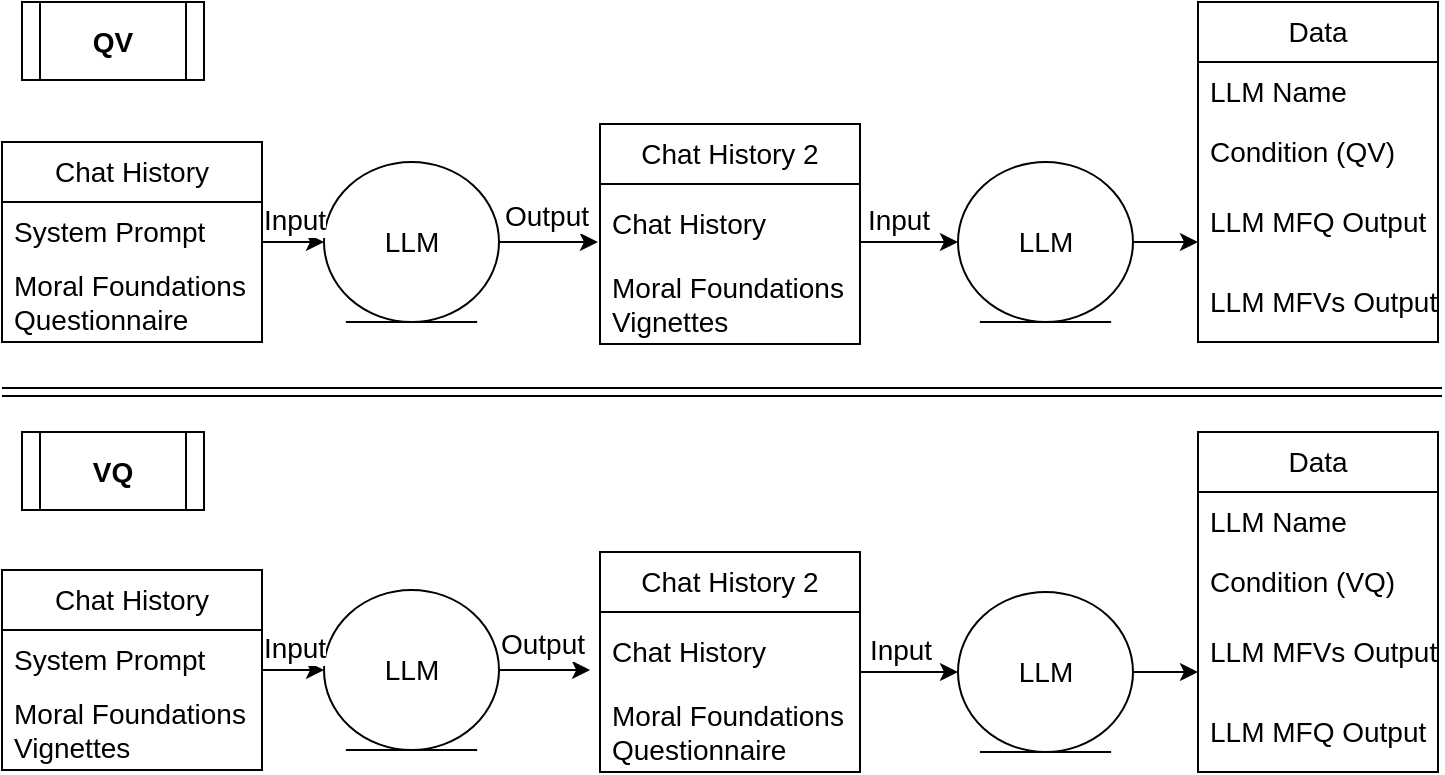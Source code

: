 <mxfile version="24.7.6">
  <diagram name="Página-1" id="ZwzEbLtWro68I4XZ72pj">
    <mxGraphModel dx="1194" dy="1909" grid="1" gridSize="10" guides="1" tooltips="1" connect="1" arrows="1" fold="1" page="1" pageScale="1" pageWidth="827" pageHeight="1169" math="0" shadow="0">
      <root>
        <mxCell id="0" />
        <mxCell id="1" parent="0" />
        <mxCell id="zS8zrkkEP2JdOYiUx9To-85" value="" style="edgeStyle=orthogonalEdgeStyle;rounded=0;orthogonalLoop=1;jettySize=auto;html=1;entryX=-0.008;entryY=0.725;entryDx=0;entryDy=0;entryPerimeter=0;movable=1;resizable=1;rotatable=1;deletable=1;editable=1;locked=0;connectable=1;align=center;verticalAlign=bottom;fontSize=14;" parent="1" source="zS8zrkkEP2JdOYiUx9To-87" target="zS8zrkkEP2JdOYiUx9To-96" edge="1">
          <mxGeometry relative="1" as="geometry">
            <mxPoint x="311" y="-980" as="targetPoint" />
          </mxGeometry>
        </mxCell>
        <mxCell id="zS8zrkkEP2JdOYiUx9To-86" value="Output" style="edgeLabel;html=1;align=center;verticalAlign=bottom;resizable=1;points=[];movable=1;rotatable=1;deletable=1;editable=1;locked=0;connectable=1;fontSize=14;" parent="zS8zrkkEP2JdOYiUx9To-85" vertex="1" connectable="0">
          <mxGeometry x="0.122" y="-1" relative="1" as="geometry">
            <mxPoint x="-4" y="-4" as="offset" />
          </mxGeometry>
        </mxCell>
        <mxCell id="zS8zrkkEP2JdOYiUx9To-87" value="LLM" style="ellipse;shape=umlEntity;whiteSpace=wrap;html=1;movable=1;resizable=1;rotatable=1;deletable=1;editable=1;locked=0;connectable=1;fontSize=14;" parent="1" vertex="1">
          <mxGeometry x="191" y="-1060" width="87.5" height="80" as="geometry" />
        </mxCell>
        <mxCell id="zS8zrkkEP2JdOYiUx9To-89" value="&lt;div style=&quot;font-size: 14px;&quot;&gt;&lt;b style=&quot;font-size: 14px;&quot;&gt;QV&lt;/b&gt;&lt;/div&gt;" style="shape=process;whiteSpace=wrap;html=1;backgroundOutline=1;movable=1;resizable=1;rotatable=1;deletable=1;editable=1;locked=0;connectable=1;fontSize=14;" parent="1" vertex="1">
          <mxGeometry x="40" y="-1140" width="91" height="39" as="geometry" />
        </mxCell>
        <mxCell id="zS8zrkkEP2JdOYiUx9To-90" value="Input" style="edgeStyle=orthogonalEdgeStyle;rounded=0;orthogonalLoop=1;jettySize=auto;html=1;movable=1;resizable=1;rotatable=1;deletable=1;editable=1;locked=0;connectable=1;verticalAlign=bottom;fontSize=14;" parent="1" source="zS8zrkkEP2JdOYiUx9To-91" target="zS8zrkkEP2JdOYiUx9To-87" edge="1">
          <mxGeometry x="0.377" relative="1" as="geometry">
            <mxPoint as="offset" />
          </mxGeometry>
        </mxCell>
        <mxCell id="zS8zrkkEP2JdOYiUx9To-91" value="Chat History" style="swimlane;fontStyle=0;childLayout=stackLayout;horizontal=1;startSize=30;horizontalStack=0;resizeParent=1;resizeParentMax=0;resizeLast=0;collapsible=1;marginBottom=0;whiteSpace=wrap;html=1;movable=1;resizable=1;rotatable=1;deletable=1;editable=1;locked=0;connectable=1;fontSize=14;" parent="1" vertex="1">
          <mxGeometry x="30" y="-1070" width="130" height="100" as="geometry" />
        </mxCell>
        <mxCell id="zS8zrkkEP2JdOYiUx9To-92" value="System Prompt" style="text;strokeColor=none;fillColor=none;align=left;verticalAlign=middle;spacingLeft=4;spacingRight=4;overflow=hidden;points=[[0,0.5],[1,0.5]];portConstraint=eastwest;rotatable=1;whiteSpace=wrap;html=1;movable=1;resizable=1;deletable=1;editable=1;locked=0;connectable=1;fontSize=14;" parent="zS8zrkkEP2JdOYiUx9To-91" vertex="1">
          <mxGeometry y="30" width="130" height="30" as="geometry" />
        </mxCell>
        <mxCell id="zS8zrkkEP2JdOYiUx9To-93" value="Moral Foundations Questionnaire" style="text;strokeColor=none;fillColor=none;align=left;verticalAlign=middle;spacingLeft=4;spacingRight=4;overflow=hidden;points=[[0,0.5],[1,0.5]];portConstraint=eastwest;rotatable=1;whiteSpace=wrap;html=1;movable=1;resizable=1;deletable=1;editable=1;locked=0;connectable=1;fontSize=14;" parent="zS8zrkkEP2JdOYiUx9To-91" vertex="1">
          <mxGeometry y="60" width="130" height="40" as="geometry" />
        </mxCell>
        <mxCell id="zS8zrkkEP2JdOYiUx9To-94" value="&lt;div style=&quot;font-size: 14px;&quot;&gt;Input&lt;/div&gt;" style="edgeStyle=orthogonalEdgeStyle;rounded=0;orthogonalLoop=1;jettySize=auto;html=1;exitX=1;exitY=0;exitDx=0;exitDy=0;movable=1;resizable=1;rotatable=1;deletable=1;editable=1;locked=0;connectable=1;verticalAlign=bottom;fontSize=14;" parent="1" source="zS8zrkkEP2JdOYiUx9To-97" target="zS8zrkkEP2JdOYiUx9To-99" edge="1">
          <mxGeometry relative="1" as="geometry">
            <Array as="points">
              <mxPoint x="459" y="-1020" />
            </Array>
          </mxGeometry>
        </mxCell>
        <mxCell id="zS8zrkkEP2JdOYiUx9To-95" value="Chat History 2" style="swimlane;fontStyle=0;childLayout=stackLayout;horizontal=1;startSize=30;horizontalStack=0;resizeParent=1;resizeParentMax=0;resizeLast=0;collapsible=1;marginBottom=0;whiteSpace=wrap;html=1;movable=1;resizable=1;rotatable=1;deletable=1;editable=1;locked=0;connectable=1;fontSize=14;" parent="1" vertex="1">
          <mxGeometry x="329" y="-1079" width="130" height="110" as="geometry">
            <mxRectangle x="329" y="-1079" width="130" height="30" as="alternateBounds" />
          </mxGeometry>
        </mxCell>
        <mxCell id="zS8zrkkEP2JdOYiUx9To-96" value="Chat History" style="text;strokeColor=none;fillColor=none;align=left;verticalAlign=middle;spacingLeft=4;spacingRight=4;overflow=hidden;points=[[0,0.5],[1,0.5]];portConstraint=eastwest;rotatable=1;whiteSpace=wrap;html=1;movable=1;resizable=1;deletable=1;editable=1;locked=0;connectable=1;fontSize=14;" parent="zS8zrkkEP2JdOYiUx9To-95" vertex="1">
          <mxGeometry y="30" width="130" height="40" as="geometry" />
        </mxCell>
        <mxCell id="zS8zrkkEP2JdOYiUx9To-97" value="Moral Foundations Vignettes" style="text;whiteSpace=wrap;html=1;verticalAlign=middle;align=left;spacingLeft=4;movable=1;resizable=1;rotatable=1;deletable=1;editable=1;locked=0;connectable=1;fontSize=14;" parent="zS8zrkkEP2JdOYiUx9To-95" vertex="1">
          <mxGeometry y="70" width="130" height="40" as="geometry" />
        </mxCell>
        <mxCell id="zS8zrkkEP2JdOYiUx9To-98" value="" style="edgeStyle=orthogonalEdgeStyle;rounded=0;orthogonalLoop=1;jettySize=auto;html=1;movable=1;resizable=1;rotatable=1;deletable=1;editable=1;locked=0;connectable=1;entryX=0;entryY=0.75;entryDx=0;entryDy=0;fontSize=14;" parent="1" source="zS8zrkkEP2JdOYiUx9To-99" target="zS8zrkkEP2JdOYiUx9To-103" edge="1">
          <mxGeometry relative="1" as="geometry" />
        </mxCell>
        <mxCell id="zS8zrkkEP2JdOYiUx9To-99" value="LLM" style="ellipse;shape=umlEntity;whiteSpace=wrap;html=1;movable=1;resizable=1;rotatable=1;deletable=1;editable=1;locked=0;connectable=1;fontSize=14;" parent="1" vertex="1">
          <mxGeometry x="508" y="-1060" width="87.5" height="80" as="geometry" />
        </mxCell>
        <mxCell id="zS8zrkkEP2JdOYiUx9To-100" value="Data" style="swimlane;fontStyle=0;childLayout=stackLayout;horizontal=1;startSize=30;horizontalStack=0;resizeParent=1;resizeParentMax=0;resizeLast=0;collapsible=1;marginBottom=0;whiteSpace=wrap;html=1;movable=1;resizable=1;rotatable=1;deletable=1;editable=1;locked=0;connectable=1;fontSize=14;" parent="1" vertex="1">
          <mxGeometry x="628" y="-1140" width="120" height="170" as="geometry" />
        </mxCell>
        <mxCell id="zS8zrkkEP2JdOYiUx9To-101" value="LLM Name" style="text;strokeColor=none;fillColor=none;align=left;verticalAlign=middle;spacingLeft=4;spacingRight=4;overflow=hidden;points=[[0,0.5],[1,0.5]];portConstraint=eastwest;rotatable=1;whiteSpace=wrap;html=1;movable=1;resizable=1;deletable=1;editable=1;locked=0;connectable=1;fontSize=14;" parent="zS8zrkkEP2JdOYiUx9To-100" vertex="1">
          <mxGeometry y="30" width="120" height="30" as="geometry" />
        </mxCell>
        <mxCell id="zS8zrkkEP2JdOYiUx9To-102" value="Condition (QV)" style="text;whiteSpace=wrap;html=1;verticalAlign=middle;align=left;spacingLeft=4;movable=1;resizable=1;rotatable=1;deletable=1;editable=1;locked=0;connectable=1;fontSize=14;" parent="zS8zrkkEP2JdOYiUx9To-100" vertex="1">
          <mxGeometry y="60" width="120" height="30" as="geometry" />
        </mxCell>
        <mxCell id="zS8zrkkEP2JdOYiUx9To-103" value="LLM MFQ Output" style="text;whiteSpace=wrap;html=1;verticalAlign=middle;align=left;spacingLeft=4;movable=1;resizable=1;rotatable=1;deletable=1;editable=1;locked=0;connectable=1;fontSize=14;" parent="zS8zrkkEP2JdOYiUx9To-100" vertex="1">
          <mxGeometry y="90" width="120" height="40" as="geometry" />
        </mxCell>
        <mxCell id="zS8zrkkEP2JdOYiUx9To-104" value="LLM MFVs Output" style="text;whiteSpace=wrap;html=1;verticalAlign=middle;align=left;spacingLeft=4;movable=1;resizable=1;rotatable=1;deletable=1;editable=1;locked=0;connectable=1;fontSize=14;" parent="zS8zrkkEP2JdOYiUx9To-100" vertex="1">
          <mxGeometry y="130" width="120" height="40" as="geometry" />
        </mxCell>
        <mxCell id="zS8zrkkEP2JdOYiUx9To-106" value="" style="shape=link;html=1;rounded=0;movable=1;resizable=1;rotatable=1;deletable=1;editable=1;locked=0;connectable=1;fontSize=14;" parent="1" edge="1">
          <mxGeometry width="100" relative="1" as="geometry">
            <mxPoint x="30" y="-945" as="sourcePoint" />
            <mxPoint x="750" y="-945" as="targetPoint" />
          </mxGeometry>
        </mxCell>
        <mxCell id="zS8zrkkEP2JdOYiUx9To-108" value="" style="edgeStyle=orthogonalEdgeStyle;rounded=0;orthogonalLoop=1;jettySize=auto;html=1;entryX=-0.038;entryY=0.725;entryDx=0;entryDy=0;entryPerimeter=0;movable=1;resizable=1;rotatable=1;deletable=1;editable=1;locked=0;connectable=1;fontSize=14;" parent="1" source="zS8zrkkEP2JdOYiUx9To-110" target="zS8zrkkEP2JdOYiUx9To-118" edge="1">
          <mxGeometry relative="1" as="geometry">
            <mxPoint x="322" y="-795" as="targetPoint" />
          </mxGeometry>
        </mxCell>
        <mxCell id="zS8zrkkEP2JdOYiUx9To-109" value="Output" style="edgeLabel;html=1;align=center;verticalAlign=bottom;resizable=1;points=[];movable=1;rotatable=1;deletable=1;editable=1;locked=0;connectable=1;fontSize=14;" parent="zS8zrkkEP2JdOYiUx9To-108" vertex="1" connectable="0">
          <mxGeometry x="0.122" y="-1" relative="1" as="geometry">
            <mxPoint x="-4" y="-4" as="offset" />
          </mxGeometry>
        </mxCell>
        <mxCell id="zS8zrkkEP2JdOYiUx9To-110" value="LLM" style="ellipse;shape=umlEntity;whiteSpace=wrap;html=1;movable=1;resizable=1;rotatable=1;deletable=1;editable=1;locked=0;connectable=1;fontSize=14;" parent="1" vertex="1">
          <mxGeometry x="191" y="-846" width="87.5" height="80" as="geometry" />
        </mxCell>
        <mxCell id="zS8zrkkEP2JdOYiUx9To-111" value="&lt;b style=&quot;font-size: 14px;&quot;&gt;VQ&lt;/b&gt;" style="shape=process;whiteSpace=wrap;html=1;backgroundOutline=1;movable=1;resizable=1;rotatable=1;deletable=1;editable=1;locked=0;connectable=1;fontSize=14;" parent="1" vertex="1">
          <mxGeometry x="40" y="-925" width="91" height="39" as="geometry" />
        </mxCell>
        <mxCell id="zS8zrkkEP2JdOYiUx9To-112" value="Input" style="edgeStyle=orthogonalEdgeStyle;rounded=0;orthogonalLoop=1;jettySize=auto;movable=1;resizable=1;rotatable=1;deletable=1;editable=1;locked=0;connectable=1;verticalAlign=bottom;fontSize=14;labelPosition=center;verticalLabelPosition=top;align=center;html=1;" parent="1" source="zS8zrkkEP2JdOYiUx9To-113" target="zS8zrkkEP2JdOYiUx9To-110" edge="1">
          <mxGeometry x="0.366" relative="1" as="geometry">
            <mxPoint as="offset" />
          </mxGeometry>
        </mxCell>
        <mxCell id="zS8zrkkEP2JdOYiUx9To-113" value="Chat History" style="swimlane;fontStyle=0;childLayout=stackLayout;horizontal=1;startSize=30;horizontalStack=0;resizeParent=1;resizeParentMax=0;resizeLast=0;collapsible=1;marginBottom=0;whiteSpace=wrap;html=1;movable=1;resizable=1;rotatable=1;deletable=1;editable=1;locked=0;connectable=1;fontSize=14;" parent="1" vertex="1">
          <mxGeometry x="30" y="-856" width="130" height="100" as="geometry" />
        </mxCell>
        <mxCell id="zS8zrkkEP2JdOYiUx9To-114" value="System Prompt" style="text;strokeColor=none;fillColor=none;align=left;verticalAlign=middle;spacingLeft=4;spacingRight=4;overflow=hidden;points=[[0,0.5],[1,0.5]];portConstraint=eastwest;rotatable=1;whiteSpace=wrap;html=1;movable=1;resizable=1;deletable=1;editable=1;locked=0;connectable=1;fontSize=14;" parent="zS8zrkkEP2JdOYiUx9To-113" vertex="1">
          <mxGeometry y="30" width="130" height="30" as="geometry" />
        </mxCell>
        <mxCell id="zS8zrkkEP2JdOYiUx9To-115" value="Moral Foundations Vignettes" style="text;strokeColor=none;fillColor=none;align=left;verticalAlign=middle;spacingLeft=4;spacingRight=4;overflow=hidden;points=[[0,0.5],[1,0.5]];portConstraint=eastwest;rotatable=1;whiteSpace=wrap;html=1;movable=1;resizable=1;deletable=1;editable=1;locked=0;connectable=1;fontSize=14;" parent="zS8zrkkEP2JdOYiUx9To-113" vertex="1">
          <mxGeometry y="60" width="130" height="40" as="geometry" />
        </mxCell>
        <mxCell id="zS8zrkkEP2JdOYiUx9To-116" value="&lt;div style=&quot;font-size: 14px;&quot;&gt;Input&lt;/div&gt;" style="edgeStyle=orthogonalEdgeStyle;rounded=0;orthogonalLoop=1;jettySize=auto;html=1;exitX=1;exitY=0;exitDx=0;exitDy=0;movable=1;resizable=1;rotatable=1;deletable=1;editable=1;locked=0;connectable=1;verticalAlign=bottom;align=center;fontSize=14;" parent="1" source="zS8zrkkEP2JdOYiUx9To-119" target="zS8zrkkEP2JdOYiUx9To-121" edge="1">
          <mxGeometry x="-0.002" relative="1" as="geometry">
            <Array as="points">
              <mxPoint x="459" y="-805" />
            </Array>
            <mxPoint as="offset" />
          </mxGeometry>
        </mxCell>
        <mxCell id="zS8zrkkEP2JdOYiUx9To-117" value="Chat History 2" style="swimlane;fontStyle=0;childLayout=stackLayout;horizontal=1;startSize=30;horizontalStack=0;resizeParent=1;resizeParentMax=0;resizeLast=0;collapsible=1;marginBottom=0;whiteSpace=wrap;html=1;movable=1;resizable=1;rotatable=1;deletable=1;editable=1;locked=0;connectable=1;fontSize=14;" parent="1" vertex="1">
          <mxGeometry x="329" y="-865" width="130" height="110" as="geometry" />
        </mxCell>
        <mxCell id="zS8zrkkEP2JdOYiUx9To-118" value="Chat History" style="text;strokeColor=none;fillColor=none;align=left;verticalAlign=middle;spacingLeft=4;spacingRight=4;overflow=hidden;points=[[0,0.5],[1,0.5]];portConstraint=eastwest;rotatable=1;whiteSpace=wrap;html=1;movable=1;resizable=1;deletable=1;editable=1;locked=0;connectable=1;fontSize=14;" parent="zS8zrkkEP2JdOYiUx9To-117" vertex="1">
          <mxGeometry y="30" width="130" height="40" as="geometry" />
        </mxCell>
        <mxCell id="zS8zrkkEP2JdOYiUx9To-119" value="Moral Foundations Questionnaire" style="text;whiteSpace=wrap;html=1;verticalAlign=middle;align=left;spacingLeft=4;movable=1;resizable=1;rotatable=1;deletable=1;editable=1;locked=0;connectable=1;fontSize=14;" parent="zS8zrkkEP2JdOYiUx9To-117" vertex="1">
          <mxGeometry y="70" width="130" height="40" as="geometry" />
        </mxCell>
        <mxCell id="zS8zrkkEP2JdOYiUx9To-120" value="" style="edgeStyle=orthogonalEdgeStyle;rounded=0;orthogonalLoop=1;jettySize=auto;html=1;movable=1;resizable=1;rotatable=1;deletable=1;editable=1;locked=0;connectable=1;entryX=0;entryY=0.75;entryDx=0;entryDy=0;fontSize=14;" parent="1" source="zS8zrkkEP2JdOYiUx9To-121" target="zS8zrkkEP2JdOYiUx9To-125" edge="1">
          <mxGeometry relative="1" as="geometry" />
        </mxCell>
        <mxCell id="zS8zrkkEP2JdOYiUx9To-121" value="LLM" style="ellipse;shape=umlEntity;whiteSpace=wrap;html=1;movable=1;resizable=1;rotatable=1;deletable=1;editable=1;locked=0;connectable=1;fontSize=14;" parent="1" vertex="1">
          <mxGeometry x="508" y="-845" width="87.5" height="80" as="geometry" />
        </mxCell>
        <mxCell id="zS8zrkkEP2JdOYiUx9To-122" value="Data" style="swimlane;fontStyle=0;childLayout=stackLayout;horizontal=1;startSize=30;horizontalStack=0;resizeParent=1;resizeParentMax=0;resizeLast=0;collapsible=1;marginBottom=0;whiteSpace=wrap;html=1;movable=1;resizable=1;rotatable=1;deletable=1;editable=1;locked=0;connectable=1;fontSize=14;" parent="1" vertex="1">
          <mxGeometry x="628" y="-925" width="120" height="170" as="geometry" />
        </mxCell>
        <mxCell id="zS8zrkkEP2JdOYiUx9To-123" value="LLM Name" style="text;strokeColor=none;fillColor=none;align=left;verticalAlign=middle;spacingLeft=4;spacingRight=4;overflow=hidden;points=[[0,0.5],[1,0.5]];portConstraint=eastwest;rotatable=1;whiteSpace=wrap;html=1;movable=1;resizable=1;deletable=1;editable=1;locked=0;connectable=1;fontSize=14;" parent="zS8zrkkEP2JdOYiUx9To-122" vertex="1">
          <mxGeometry y="30" width="120" height="30" as="geometry" />
        </mxCell>
        <mxCell id="zS8zrkkEP2JdOYiUx9To-124" value="Condition (VQ)" style="text;whiteSpace=wrap;html=1;verticalAlign=middle;align=left;spacingLeft=4;movable=1;resizable=1;rotatable=1;deletable=1;editable=1;locked=0;connectable=1;fontSize=14;" parent="zS8zrkkEP2JdOYiUx9To-122" vertex="1">
          <mxGeometry y="60" width="120" height="30" as="geometry" />
        </mxCell>
        <mxCell id="zS8zrkkEP2JdOYiUx9To-125" value="LLM MFVs Output" style="text;whiteSpace=wrap;html=1;verticalAlign=middle;align=left;spacingLeft=4;movable=1;resizable=1;rotatable=1;deletable=1;editable=1;locked=0;connectable=1;fontSize=14;" parent="zS8zrkkEP2JdOYiUx9To-122" vertex="1">
          <mxGeometry y="90" width="120" height="40" as="geometry" />
        </mxCell>
        <mxCell id="zS8zrkkEP2JdOYiUx9To-126" value="LLM MFQ Output" style="text;whiteSpace=wrap;html=1;verticalAlign=middle;align=left;spacingLeft=4;movable=1;resizable=1;rotatable=1;deletable=1;editable=1;locked=0;connectable=1;fontSize=14;" parent="zS8zrkkEP2JdOYiUx9To-122" vertex="1">
          <mxGeometry y="130" width="120" height="40" as="geometry" />
        </mxCell>
      </root>
    </mxGraphModel>
  </diagram>
</mxfile>
